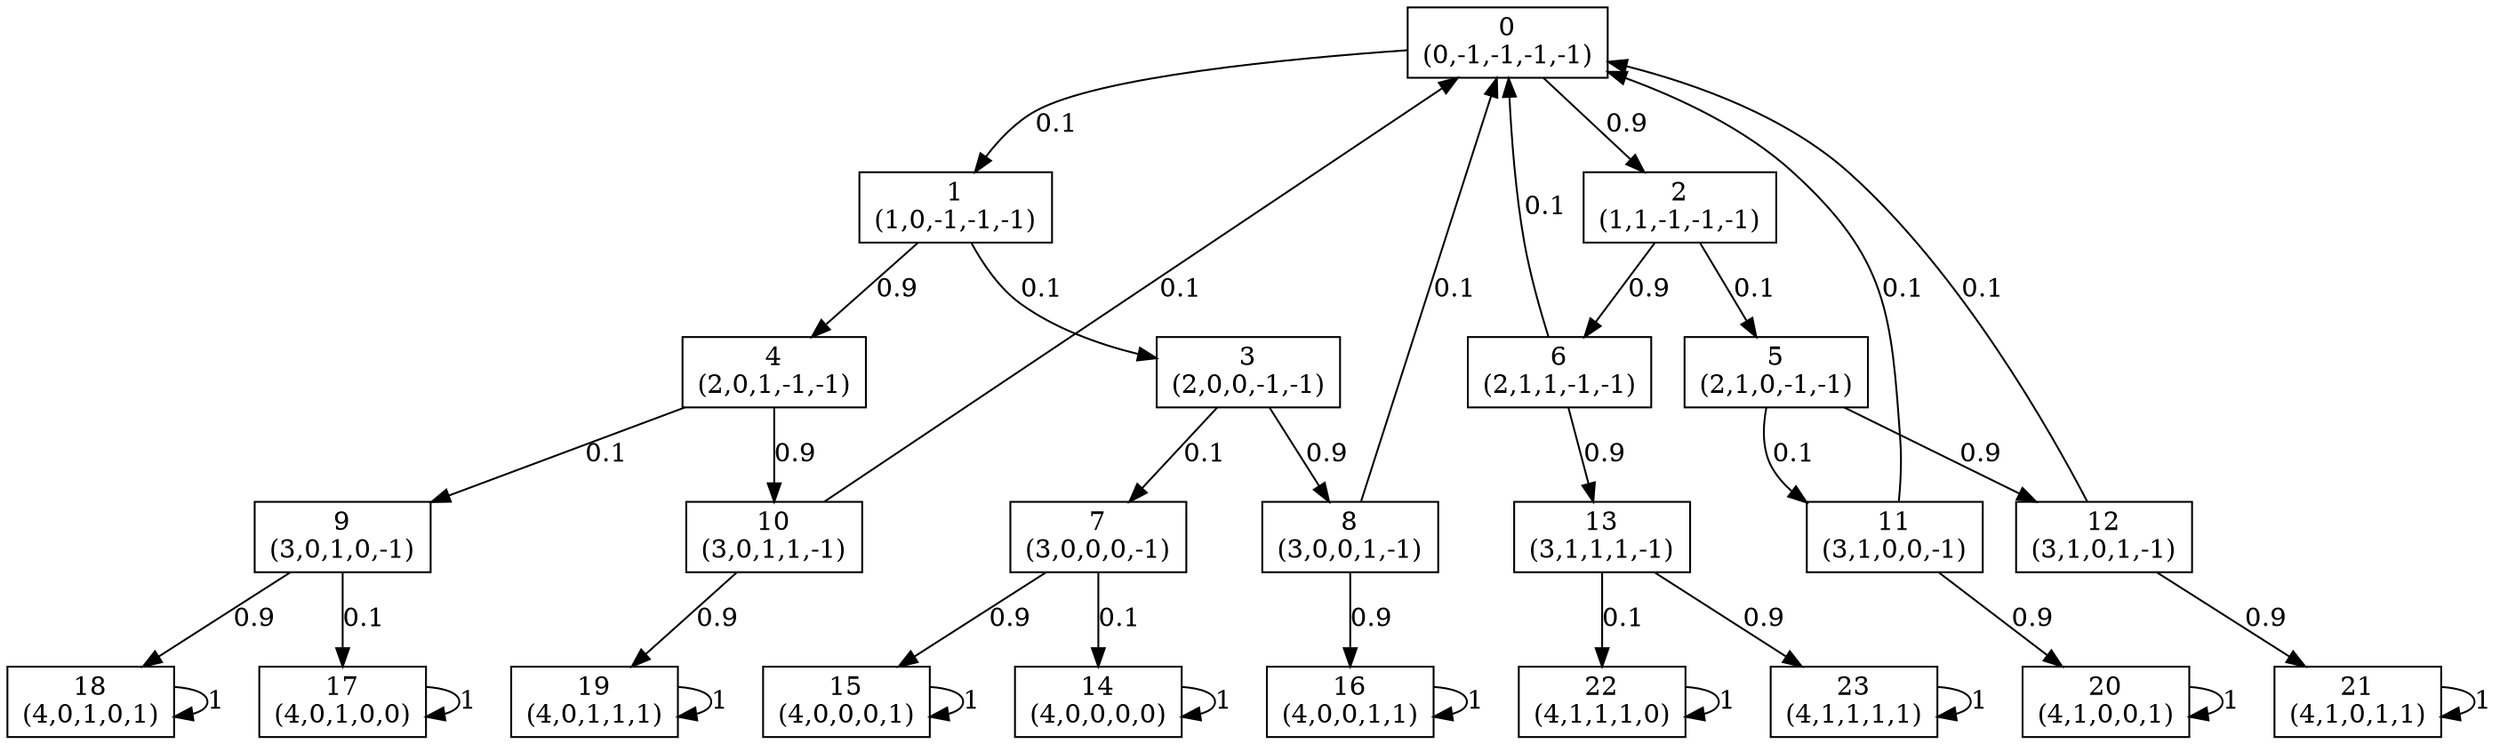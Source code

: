 digraph P {
node [shape=box];
0 -> 1 [ label="0.1" ];
0 -> 2 [ label="0.9" ];
1 -> 3 [ label="0.1" ];
1 -> 4 [ label="0.9" ];
2 -> 5 [ label="0.1" ];
2 -> 6 [ label="0.9" ];
3 -> 7 [ label="0.1" ];
3 -> 8 [ label="0.9" ];
4 -> 9 [ label="0.1" ];
4 -> 10 [ label="0.9" ];
5 -> 11 [ label="0.1" ];
5 -> 12 [ label="0.9" ];
6 -> 0 [ label="0.1" ];
6 -> 13 [ label="0.9" ];
7 -> 14 [ label="0.1" ];
7 -> 15 [ label="0.9" ];
8 -> 0 [ label="0.1" ];
8 -> 16 [ label="0.9" ];
9 -> 17 [ label="0.1" ];
9 -> 18 [ label="0.9" ];
10 -> 0 [ label="0.1" ];
10 -> 19 [ label="0.9" ];
11 -> 0 [ label="0.1" ];
11 -> 20 [ label="0.9" ];
12 -> 0 [ label="0.1" ];
12 -> 21 [ label="0.9" ];
13 -> 22 [ label="0.1" ];
13 -> 23 [ label="0.9" ];
14 -> 14 [ label="1" ];
15 -> 15 [ label="1" ];
16 -> 16 [ label="1" ];
17 -> 17 [ label="1" ];
18 -> 18 [ label="1" ];
19 -> 19 [ label="1" ];
20 -> 20 [ label="1" ];
21 -> 21 [ label="1" ];
22 -> 22 [ label="1" ];
23 -> 23 [ label="1" ];
0 [label="0\n(0,-1,-1,-1,-1)"];
1 [label="1\n(1,0,-1,-1,-1)"];
2 [label="2\n(1,1,-1,-1,-1)"];
3 [label="3\n(2,0,0,-1,-1)"];
4 [label="4\n(2,0,1,-1,-1)"];
5 [label="5\n(2,1,0,-1,-1)"];
6 [label="6\n(2,1,1,-1,-1)"];
7 [label="7\n(3,0,0,0,-1)"];
8 [label="8\n(3,0,0,1,-1)"];
9 [label="9\n(3,0,1,0,-1)"];
10 [label="10\n(3,0,1,1,-1)"];
11 [label="11\n(3,1,0,0,-1)"];
12 [label="12\n(3,1,0,1,-1)"];
13 [label="13\n(3,1,1,1,-1)"];
14 [label="14\n(4,0,0,0,0)"];
15 [label="15\n(4,0,0,0,1)"];
16 [label="16\n(4,0,0,1,1)"];
17 [label="17\n(4,0,1,0,0)"];
18 [label="18\n(4,0,1,0,1)"];
19 [label="19\n(4,0,1,1,1)"];
20 [label="20\n(4,1,0,0,1)"];
21 [label="21\n(4,1,0,1,1)"];
22 [label="22\n(4,1,1,1,0)"];
23 [label="23\n(4,1,1,1,1)"];
}

